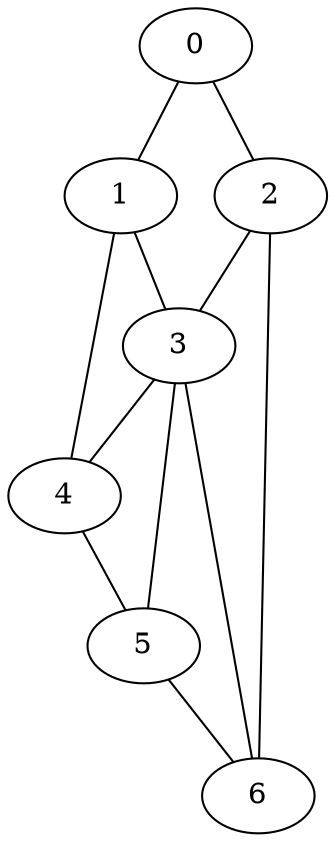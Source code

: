graph G {
0;
1;
2;
3;
4;
5;
6;
0--1 ;
0--2 ;
1--3 ;
1--4 ;
2--3 ;
3--5 ;
3--4 ;
3--6 ;
2--6 ;
4--5 ;
5--6 ;
}
